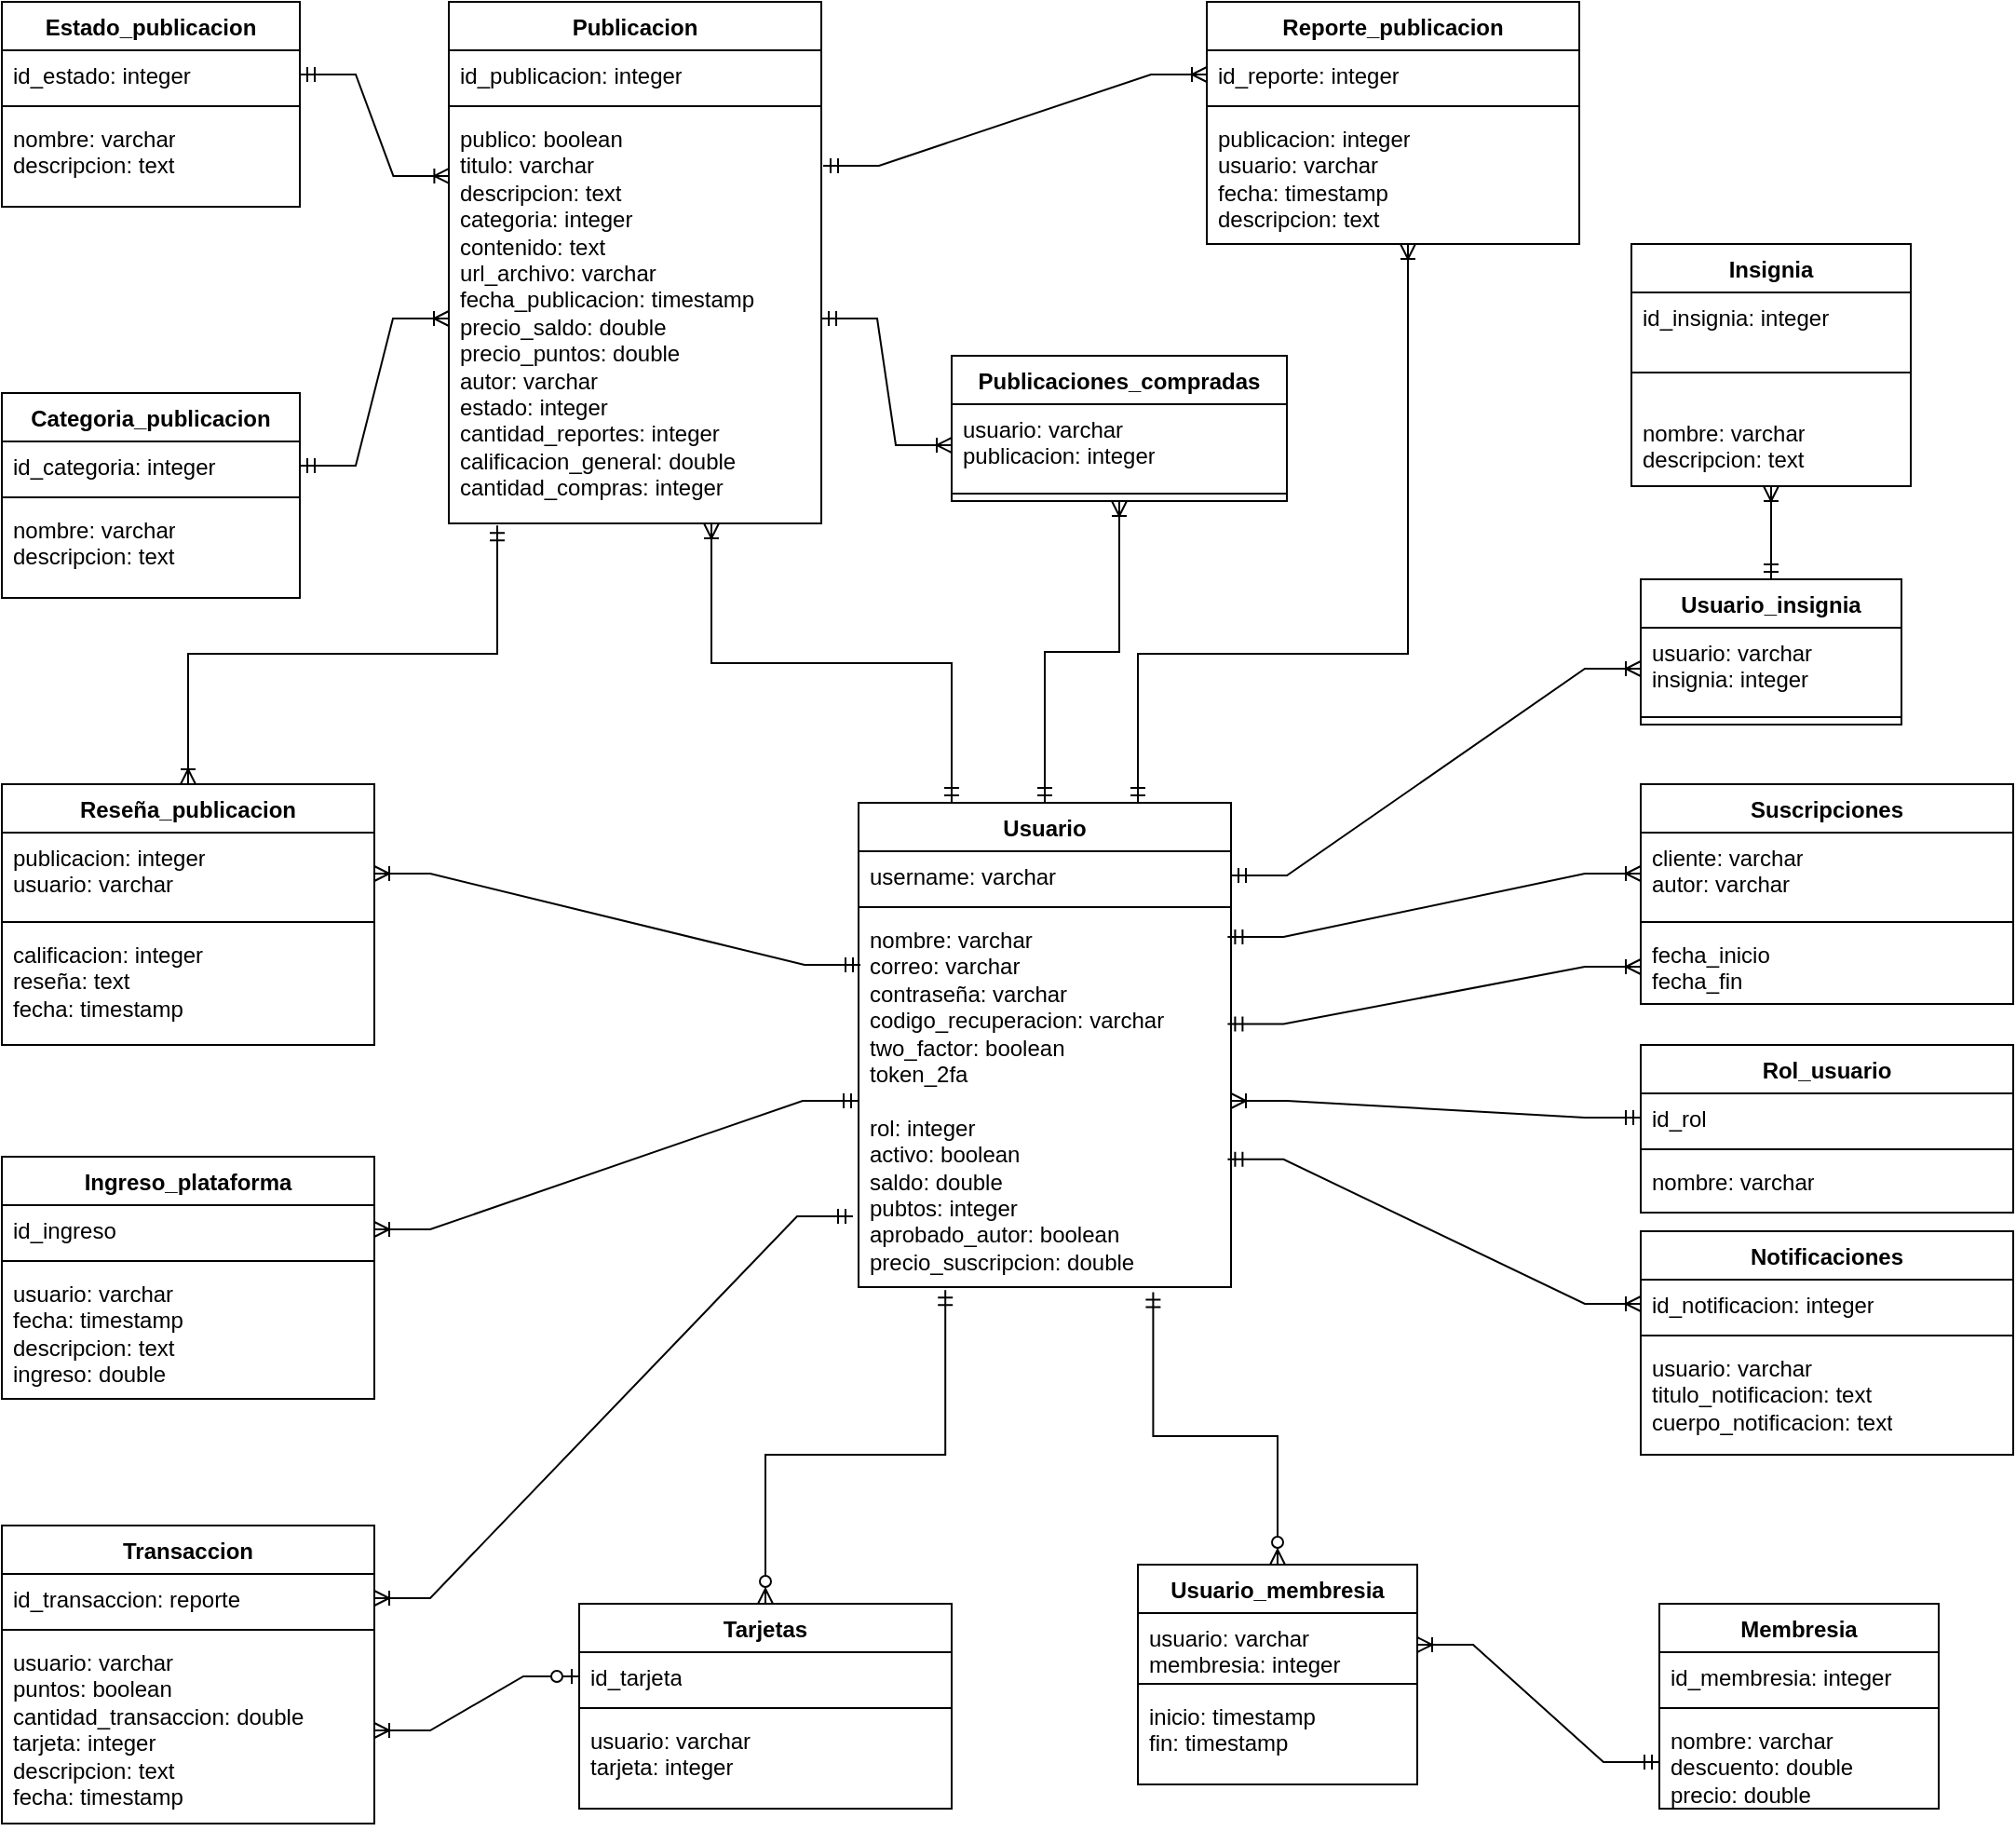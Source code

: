 <mxfile version="28.1.2">
  <diagram name="Página-1" id="HjI-TA_-iNU971Nb9aJz">
    <mxGraphModel dx="1627" dy="1020" grid="1" gridSize="10" guides="1" tooltips="1" connect="1" arrows="1" fold="1" page="1" pageScale="1" pageWidth="827" pageHeight="1169" math="0" shadow="0">
      <root>
        <mxCell id="0" />
        <mxCell id="1" parent="0" />
        <mxCell id="qb9DRMEHWX3CG0W1TP0n-1" value="Publicaciones_compradas" style="swimlane;fontStyle=1;align=center;verticalAlign=top;childLayout=stackLayout;horizontal=1;startSize=26;horizontalStack=0;resizeParent=1;resizeParentMax=0;resizeLast=0;collapsible=1;marginBottom=0;whiteSpace=wrap;html=1;" vertex="1" parent="1">
          <mxGeometry x="630" y="260" width="180" height="78" as="geometry" />
        </mxCell>
        <mxCell id="qb9DRMEHWX3CG0W1TP0n-2" value="usuario: varchar&lt;div&gt;publicacion: integer&lt;/div&gt;" style="text;strokeColor=none;fillColor=none;align=left;verticalAlign=top;spacingLeft=4;spacingRight=4;overflow=hidden;rotatable=0;points=[[0,0.5],[1,0.5]];portConstraint=eastwest;whiteSpace=wrap;html=1;" vertex="1" parent="qb9DRMEHWX3CG0W1TP0n-1">
          <mxGeometry y="26" width="180" height="44" as="geometry" />
        </mxCell>
        <mxCell id="qb9DRMEHWX3CG0W1TP0n-3" value="" style="line;strokeWidth=1;fillColor=none;align=left;verticalAlign=middle;spacingTop=-1;spacingLeft=3;spacingRight=3;rotatable=0;labelPosition=right;points=[];portConstraint=eastwest;strokeColor=inherit;" vertex="1" parent="qb9DRMEHWX3CG0W1TP0n-1">
          <mxGeometry y="70" width="180" height="8" as="geometry" />
        </mxCell>
        <mxCell id="qb9DRMEHWX3CG0W1TP0n-8" value="Publicacion" style="swimlane;fontStyle=1;align=center;verticalAlign=top;childLayout=stackLayout;horizontal=1;startSize=26;horizontalStack=0;resizeParent=1;resizeParentMax=0;resizeLast=0;collapsible=1;marginBottom=0;whiteSpace=wrap;html=1;" vertex="1" parent="1">
          <mxGeometry x="360" y="70" width="200" height="280" as="geometry" />
        </mxCell>
        <mxCell id="qb9DRMEHWX3CG0W1TP0n-9" value="id_publicacion: integer" style="text;strokeColor=none;fillColor=none;align=left;verticalAlign=top;spacingLeft=4;spacingRight=4;overflow=hidden;rotatable=0;points=[[0,0.5],[1,0.5]];portConstraint=eastwest;whiteSpace=wrap;html=1;" vertex="1" parent="qb9DRMEHWX3CG0W1TP0n-8">
          <mxGeometry y="26" width="200" height="26" as="geometry" />
        </mxCell>
        <mxCell id="qb9DRMEHWX3CG0W1TP0n-10" value="" style="line;strokeWidth=1;fillColor=none;align=left;verticalAlign=middle;spacingTop=-1;spacingLeft=3;spacingRight=3;rotatable=0;labelPosition=right;points=[];portConstraint=eastwest;strokeColor=inherit;" vertex="1" parent="qb9DRMEHWX3CG0W1TP0n-8">
          <mxGeometry y="52" width="200" height="8" as="geometry" />
        </mxCell>
        <mxCell id="qb9DRMEHWX3CG0W1TP0n-11" value="publico: boolean&lt;div&gt;titulo: varchar&lt;/div&gt;&lt;div&gt;descripcion: text&lt;/div&gt;&lt;div&gt;categoria: integer&lt;/div&gt;&lt;div&gt;contenido: text&lt;/div&gt;&lt;div&gt;url_archivo: varchar&lt;/div&gt;&lt;div&gt;fecha_publicacion: timestamp&lt;/div&gt;&lt;div&gt;precio_saldo: double&lt;/div&gt;&lt;div&gt;precio_puntos: double&lt;/div&gt;&lt;div&gt;autor: varchar&lt;/div&gt;&lt;div&gt;estado: integer&lt;/div&gt;&lt;div&gt;cantidad_reportes: integer&lt;br&gt;calificacion_general: double&lt;/div&gt;&lt;div&gt;cantidad_compras: integer&lt;/div&gt;" style="text;strokeColor=none;fillColor=none;align=left;verticalAlign=top;spacingLeft=4;spacingRight=4;overflow=hidden;rotatable=0;points=[[0,0.5],[1,0.5]];portConstraint=eastwest;whiteSpace=wrap;html=1;" vertex="1" parent="qb9DRMEHWX3CG0W1TP0n-8">
          <mxGeometry y="60" width="200" height="220" as="geometry" />
        </mxCell>
        <mxCell id="qb9DRMEHWX3CG0W1TP0n-15" value="Categoria_publicacion" style="swimlane;fontStyle=1;align=center;verticalAlign=top;childLayout=stackLayout;horizontal=1;startSize=26;horizontalStack=0;resizeParent=1;resizeParentMax=0;resizeLast=0;collapsible=1;marginBottom=0;whiteSpace=wrap;html=1;" vertex="1" parent="1">
          <mxGeometry x="120" y="280" width="160" height="110" as="geometry" />
        </mxCell>
        <mxCell id="qb9DRMEHWX3CG0W1TP0n-16" value="id_categoria: integer" style="text;strokeColor=none;fillColor=none;align=left;verticalAlign=top;spacingLeft=4;spacingRight=4;overflow=hidden;rotatable=0;points=[[0,0.5],[1,0.5]];portConstraint=eastwest;whiteSpace=wrap;html=1;" vertex="1" parent="qb9DRMEHWX3CG0W1TP0n-15">
          <mxGeometry y="26" width="160" height="26" as="geometry" />
        </mxCell>
        <mxCell id="qb9DRMEHWX3CG0W1TP0n-17" value="" style="line;strokeWidth=1;fillColor=none;align=left;verticalAlign=middle;spacingTop=-1;spacingLeft=3;spacingRight=3;rotatable=0;labelPosition=right;points=[];portConstraint=eastwest;strokeColor=inherit;" vertex="1" parent="qb9DRMEHWX3CG0W1TP0n-15">
          <mxGeometry y="52" width="160" height="8" as="geometry" />
        </mxCell>
        <mxCell id="qb9DRMEHWX3CG0W1TP0n-18" value="nombre: varchar&lt;div&gt;descripcion: text&lt;/div&gt;" style="text;strokeColor=none;fillColor=none;align=left;verticalAlign=top;spacingLeft=4;spacingRight=4;overflow=hidden;rotatable=0;points=[[0,0.5],[1,0.5]];portConstraint=eastwest;whiteSpace=wrap;html=1;" vertex="1" parent="qb9DRMEHWX3CG0W1TP0n-15">
          <mxGeometry y="60" width="160" height="50" as="geometry" />
        </mxCell>
        <mxCell id="qb9DRMEHWX3CG0W1TP0n-19" value="Estado_publicacion" style="swimlane;fontStyle=1;align=center;verticalAlign=top;childLayout=stackLayout;horizontal=1;startSize=26;horizontalStack=0;resizeParent=1;resizeParentMax=0;resizeLast=0;collapsible=1;marginBottom=0;whiteSpace=wrap;html=1;" vertex="1" parent="1">
          <mxGeometry x="120" y="70" width="160" height="110" as="geometry" />
        </mxCell>
        <mxCell id="qb9DRMEHWX3CG0W1TP0n-20" value="id_estado: integer&amp;nbsp;" style="text;strokeColor=none;fillColor=none;align=left;verticalAlign=top;spacingLeft=4;spacingRight=4;overflow=hidden;rotatable=0;points=[[0,0.5],[1,0.5]];portConstraint=eastwest;whiteSpace=wrap;html=1;" vertex="1" parent="qb9DRMEHWX3CG0W1TP0n-19">
          <mxGeometry y="26" width="160" height="26" as="geometry" />
        </mxCell>
        <mxCell id="qb9DRMEHWX3CG0W1TP0n-21" value="" style="line;strokeWidth=1;fillColor=none;align=left;verticalAlign=middle;spacingTop=-1;spacingLeft=3;spacingRight=3;rotatable=0;labelPosition=right;points=[];portConstraint=eastwest;strokeColor=inherit;" vertex="1" parent="qb9DRMEHWX3CG0W1TP0n-19">
          <mxGeometry y="52" width="160" height="8" as="geometry" />
        </mxCell>
        <mxCell id="qb9DRMEHWX3CG0W1TP0n-22" value="nombre: varchar&lt;div&gt;descripcion: text&lt;/div&gt;" style="text;strokeColor=none;fillColor=none;align=left;verticalAlign=top;spacingLeft=4;spacingRight=4;overflow=hidden;rotatable=0;points=[[0,0.5],[1,0.5]];portConstraint=eastwest;whiteSpace=wrap;html=1;" vertex="1" parent="qb9DRMEHWX3CG0W1TP0n-19">
          <mxGeometry y="60" width="160" height="50" as="geometry" />
        </mxCell>
        <mxCell id="qb9DRMEHWX3CG0W1TP0n-23" value="Reporte_publicacion" style="swimlane;fontStyle=1;align=center;verticalAlign=top;childLayout=stackLayout;horizontal=1;startSize=26;horizontalStack=0;resizeParent=1;resizeParentMax=0;resizeLast=0;collapsible=1;marginBottom=0;whiteSpace=wrap;html=1;" vertex="1" parent="1">
          <mxGeometry x="767" y="70" width="200" height="130" as="geometry" />
        </mxCell>
        <mxCell id="qb9DRMEHWX3CG0W1TP0n-24" value="id_reporte: integer" style="text;strokeColor=none;fillColor=none;align=left;verticalAlign=top;spacingLeft=4;spacingRight=4;overflow=hidden;rotatable=0;points=[[0,0.5],[1,0.5]];portConstraint=eastwest;whiteSpace=wrap;html=1;" vertex="1" parent="qb9DRMEHWX3CG0W1TP0n-23">
          <mxGeometry y="26" width="200" height="26" as="geometry" />
        </mxCell>
        <mxCell id="qb9DRMEHWX3CG0W1TP0n-25" value="" style="line;strokeWidth=1;fillColor=none;align=left;verticalAlign=middle;spacingTop=-1;spacingLeft=3;spacingRight=3;rotatable=0;labelPosition=right;points=[];portConstraint=eastwest;strokeColor=inherit;" vertex="1" parent="qb9DRMEHWX3CG0W1TP0n-23">
          <mxGeometry y="52" width="200" height="8" as="geometry" />
        </mxCell>
        <mxCell id="qb9DRMEHWX3CG0W1TP0n-26" value="publicacion: integer&lt;div&gt;usuario: varchar&amp;nbsp;&lt;/div&gt;&lt;div&gt;fecha: timestamp&lt;/div&gt;&lt;div&gt;descripcion: text&lt;/div&gt;" style="text;strokeColor=none;fillColor=none;align=left;verticalAlign=top;spacingLeft=4;spacingRight=4;overflow=hidden;rotatable=0;points=[[0,0.5],[1,0.5]];portConstraint=eastwest;whiteSpace=wrap;html=1;" vertex="1" parent="qb9DRMEHWX3CG0W1TP0n-23">
          <mxGeometry y="60" width="200" height="70" as="geometry" />
        </mxCell>
        <mxCell id="qb9DRMEHWX3CG0W1TP0n-27" value="Usuario" style="swimlane;fontStyle=1;align=center;verticalAlign=top;childLayout=stackLayout;horizontal=1;startSize=26;horizontalStack=0;resizeParent=1;resizeParentMax=0;resizeLast=0;collapsible=1;marginBottom=0;whiteSpace=wrap;html=1;" vertex="1" parent="1">
          <mxGeometry x="580" y="500" width="200" height="260" as="geometry" />
        </mxCell>
        <mxCell id="qb9DRMEHWX3CG0W1TP0n-28" value="username: varchar" style="text;strokeColor=none;fillColor=none;align=left;verticalAlign=top;spacingLeft=4;spacingRight=4;overflow=hidden;rotatable=0;points=[[0,0.5],[1,0.5]];portConstraint=eastwest;whiteSpace=wrap;html=1;" vertex="1" parent="qb9DRMEHWX3CG0W1TP0n-27">
          <mxGeometry y="26" width="200" height="26" as="geometry" />
        </mxCell>
        <mxCell id="qb9DRMEHWX3CG0W1TP0n-29" value="" style="line;strokeWidth=1;fillColor=none;align=left;verticalAlign=middle;spacingTop=-1;spacingLeft=3;spacingRight=3;rotatable=0;labelPosition=right;points=[];portConstraint=eastwest;strokeColor=inherit;" vertex="1" parent="qb9DRMEHWX3CG0W1TP0n-27">
          <mxGeometry y="52" width="200" height="8" as="geometry" />
        </mxCell>
        <mxCell id="qb9DRMEHWX3CG0W1TP0n-30" value="nombre: varchar&lt;div&gt;correo: varchar&lt;br&gt;&lt;div&gt;contraseña: varchar&lt;/div&gt;&lt;div&gt;codigo_recuperacion: varchar&lt;/div&gt;&lt;div&gt;two_factor: boolean&lt;/div&gt;&lt;div&gt;token_2fa&lt;/div&gt;&lt;div&gt;&lt;br&gt;&lt;/div&gt;&lt;div&gt;rol: integer&lt;/div&gt;&lt;div&gt;activo: boolean&lt;/div&gt;&lt;div&gt;saldo: double&lt;/div&gt;&lt;div&gt;pubtos: integer&lt;/div&gt;&lt;div&gt;aprobado_autor: boolean&lt;/div&gt;&lt;div&gt;precio_suscripcion: double&lt;/div&gt;&lt;/div&gt;" style="text;strokeColor=none;fillColor=none;align=left;verticalAlign=top;spacingLeft=4;spacingRight=4;overflow=hidden;rotatable=0;points=[[0,0.5],[1,0.5]];portConstraint=eastwest;whiteSpace=wrap;html=1;" vertex="1" parent="qb9DRMEHWX3CG0W1TP0n-27">
          <mxGeometry y="60" width="200" height="200" as="geometry" />
        </mxCell>
        <mxCell id="qb9DRMEHWX3CG0W1TP0n-31" value="Reseña_publicacion" style="swimlane;fontStyle=1;align=center;verticalAlign=top;childLayout=stackLayout;horizontal=1;startSize=26;horizontalStack=0;resizeParent=1;resizeParentMax=0;resizeLast=0;collapsible=1;marginBottom=0;whiteSpace=wrap;html=1;" vertex="1" parent="1">
          <mxGeometry x="120" y="490" width="200" height="140" as="geometry" />
        </mxCell>
        <mxCell id="qb9DRMEHWX3CG0W1TP0n-32" value="publicacion: integer&lt;div&gt;usuario: varchar&lt;/div&gt;" style="text;strokeColor=none;fillColor=none;align=left;verticalAlign=top;spacingLeft=4;spacingRight=4;overflow=hidden;rotatable=0;points=[[0,0.5],[1,0.5]];portConstraint=eastwest;whiteSpace=wrap;html=1;" vertex="1" parent="qb9DRMEHWX3CG0W1TP0n-31">
          <mxGeometry y="26" width="200" height="44" as="geometry" />
        </mxCell>
        <mxCell id="qb9DRMEHWX3CG0W1TP0n-33" value="" style="line;strokeWidth=1;fillColor=none;align=left;verticalAlign=middle;spacingTop=-1;spacingLeft=3;spacingRight=3;rotatable=0;labelPosition=right;points=[];portConstraint=eastwest;strokeColor=inherit;" vertex="1" parent="qb9DRMEHWX3CG0W1TP0n-31">
          <mxGeometry y="70" width="200" height="8" as="geometry" />
        </mxCell>
        <mxCell id="qb9DRMEHWX3CG0W1TP0n-34" value="calificacion: integer&lt;div&gt;reseña: text&lt;/div&gt;&lt;div&gt;fecha: timestamp&lt;/div&gt;" style="text;strokeColor=none;fillColor=none;align=left;verticalAlign=top;spacingLeft=4;spacingRight=4;overflow=hidden;rotatable=0;points=[[0,0.5],[1,0.5]];portConstraint=eastwest;whiteSpace=wrap;html=1;" vertex="1" parent="qb9DRMEHWX3CG0W1TP0n-31">
          <mxGeometry y="78" width="200" height="62" as="geometry" />
        </mxCell>
        <mxCell id="qb9DRMEHWX3CG0W1TP0n-38" value="Transaccion" style="swimlane;fontStyle=1;align=center;verticalAlign=top;childLayout=stackLayout;horizontal=1;startSize=26;horizontalStack=0;resizeParent=1;resizeParentMax=0;resizeLast=0;collapsible=1;marginBottom=0;whiteSpace=wrap;html=1;" vertex="1" parent="1">
          <mxGeometry x="120" y="888" width="200" height="160" as="geometry" />
        </mxCell>
        <mxCell id="qb9DRMEHWX3CG0W1TP0n-39" value="id_transaccion: reporte" style="text;strokeColor=none;fillColor=none;align=left;verticalAlign=top;spacingLeft=4;spacingRight=4;overflow=hidden;rotatable=0;points=[[0,0.5],[1,0.5]];portConstraint=eastwest;whiteSpace=wrap;html=1;" vertex="1" parent="qb9DRMEHWX3CG0W1TP0n-38">
          <mxGeometry y="26" width="200" height="26" as="geometry" />
        </mxCell>
        <mxCell id="qb9DRMEHWX3CG0W1TP0n-40" value="" style="line;strokeWidth=1;fillColor=none;align=left;verticalAlign=middle;spacingTop=-1;spacingLeft=3;spacingRight=3;rotatable=0;labelPosition=right;points=[];portConstraint=eastwest;strokeColor=inherit;" vertex="1" parent="qb9DRMEHWX3CG0W1TP0n-38">
          <mxGeometry y="52" width="200" height="8" as="geometry" />
        </mxCell>
        <mxCell id="qb9DRMEHWX3CG0W1TP0n-41" value="usuario: varchar&lt;div&gt;puntos: boolean&lt;/div&gt;&lt;div&gt;cantidad_transaccion: double&lt;/div&gt;&lt;div&gt;tarjeta: integer&lt;/div&gt;&lt;div&gt;descripcion: text&lt;/div&gt;&lt;div&gt;fecha: timestamp&lt;/div&gt;" style="text;strokeColor=none;fillColor=none;align=left;verticalAlign=top;spacingLeft=4;spacingRight=4;overflow=hidden;rotatable=0;points=[[0,0.5],[1,0.5]];portConstraint=eastwest;whiteSpace=wrap;html=1;" vertex="1" parent="qb9DRMEHWX3CG0W1TP0n-38">
          <mxGeometry y="60" width="200" height="100" as="geometry" />
        </mxCell>
        <mxCell id="qb9DRMEHWX3CG0W1TP0n-42" value="Tarjetas" style="swimlane;fontStyle=1;align=center;verticalAlign=top;childLayout=stackLayout;horizontal=1;startSize=26;horizontalStack=0;resizeParent=1;resizeParentMax=0;resizeLast=0;collapsible=1;marginBottom=0;whiteSpace=wrap;html=1;" vertex="1" parent="1">
          <mxGeometry x="430" y="930" width="200" height="110" as="geometry" />
        </mxCell>
        <mxCell id="qb9DRMEHWX3CG0W1TP0n-43" value="id_tarjeta" style="text;strokeColor=none;fillColor=none;align=left;verticalAlign=top;spacingLeft=4;spacingRight=4;overflow=hidden;rotatable=0;points=[[0,0.5],[1,0.5]];portConstraint=eastwest;whiteSpace=wrap;html=1;" vertex="1" parent="qb9DRMEHWX3CG0W1TP0n-42">
          <mxGeometry y="26" width="200" height="26" as="geometry" />
        </mxCell>
        <mxCell id="qb9DRMEHWX3CG0W1TP0n-44" value="" style="line;strokeWidth=1;fillColor=none;align=left;verticalAlign=middle;spacingTop=-1;spacingLeft=3;spacingRight=3;rotatable=0;labelPosition=right;points=[];portConstraint=eastwest;strokeColor=inherit;" vertex="1" parent="qb9DRMEHWX3CG0W1TP0n-42">
          <mxGeometry y="52" width="200" height="8" as="geometry" />
        </mxCell>
        <mxCell id="qb9DRMEHWX3CG0W1TP0n-45" value="usuario: varchar&lt;div&gt;tarjeta: integer&lt;/div&gt;" style="text;strokeColor=none;fillColor=none;align=left;verticalAlign=top;spacingLeft=4;spacingRight=4;overflow=hidden;rotatable=0;points=[[0,0.5],[1,0.5]];portConstraint=eastwest;whiteSpace=wrap;html=1;" vertex="1" parent="qb9DRMEHWX3CG0W1TP0n-42">
          <mxGeometry y="60" width="200" height="50" as="geometry" />
        </mxCell>
        <mxCell id="qb9DRMEHWX3CG0W1TP0n-46" value="Usuario_insignia" style="swimlane;fontStyle=1;align=center;verticalAlign=top;childLayout=stackLayout;horizontal=1;startSize=26;horizontalStack=0;resizeParent=1;resizeParentMax=0;resizeLast=0;collapsible=1;marginBottom=0;whiteSpace=wrap;html=1;" vertex="1" parent="1">
          <mxGeometry x="1000" y="380" width="140" height="78" as="geometry" />
        </mxCell>
        <mxCell id="qb9DRMEHWX3CG0W1TP0n-47" value="usuario: varchar&lt;div&gt;insignia: integer&lt;/div&gt;" style="text;strokeColor=none;fillColor=none;align=left;verticalAlign=top;spacingLeft=4;spacingRight=4;overflow=hidden;rotatable=0;points=[[0,0.5],[1,0.5]];portConstraint=eastwest;whiteSpace=wrap;html=1;" vertex="1" parent="qb9DRMEHWX3CG0W1TP0n-46">
          <mxGeometry y="26" width="140" height="44" as="geometry" />
        </mxCell>
        <mxCell id="qb9DRMEHWX3CG0W1TP0n-48" value="" style="line;strokeWidth=1;fillColor=none;align=left;verticalAlign=middle;spacingTop=-1;spacingLeft=3;spacingRight=3;rotatable=0;labelPosition=right;points=[];portConstraint=eastwest;strokeColor=inherit;" vertex="1" parent="qb9DRMEHWX3CG0W1TP0n-46">
          <mxGeometry y="70" width="140" height="8" as="geometry" />
        </mxCell>
        <mxCell id="qb9DRMEHWX3CG0W1TP0n-53" value="Insignia" style="swimlane;fontStyle=1;align=center;verticalAlign=top;childLayout=stackLayout;horizontal=1;startSize=26;horizontalStack=0;resizeParent=1;resizeParentMax=0;resizeLast=0;collapsible=1;marginBottom=0;whiteSpace=wrap;html=1;" vertex="1" parent="1">
          <mxGeometry x="995" y="200" width="150" height="130" as="geometry" />
        </mxCell>
        <mxCell id="qb9DRMEHWX3CG0W1TP0n-54" value="id_insignia: integer" style="text;strokeColor=none;fillColor=none;align=left;verticalAlign=top;spacingLeft=4;spacingRight=4;overflow=hidden;rotatable=0;points=[[0,0.5],[1,0.5]];portConstraint=eastwest;whiteSpace=wrap;html=1;" vertex="1" parent="qb9DRMEHWX3CG0W1TP0n-53">
          <mxGeometry y="26" width="150" height="24" as="geometry" />
        </mxCell>
        <mxCell id="qb9DRMEHWX3CG0W1TP0n-55" value="" style="line;strokeWidth=1;fillColor=none;align=left;verticalAlign=middle;spacingTop=-1;spacingLeft=3;spacingRight=3;rotatable=0;labelPosition=right;points=[];portConstraint=eastwest;strokeColor=inherit;" vertex="1" parent="qb9DRMEHWX3CG0W1TP0n-53">
          <mxGeometry y="50" width="150" height="38" as="geometry" />
        </mxCell>
        <mxCell id="qb9DRMEHWX3CG0W1TP0n-56" value="nombre: varchar&lt;div&gt;descripcion: text&lt;/div&gt;" style="text;strokeColor=none;fillColor=none;align=left;verticalAlign=top;spacingLeft=4;spacingRight=4;overflow=hidden;rotatable=0;points=[[0,0.5],[1,0.5]];portConstraint=eastwest;whiteSpace=wrap;html=1;" vertex="1" parent="qb9DRMEHWX3CG0W1TP0n-53">
          <mxGeometry y="88" width="150" height="42" as="geometry" />
        </mxCell>
        <mxCell id="qb9DRMEHWX3CG0W1TP0n-61" value="Membresia" style="swimlane;fontStyle=1;align=center;verticalAlign=top;childLayout=stackLayout;horizontal=1;startSize=26;horizontalStack=0;resizeParent=1;resizeParentMax=0;resizeLast=0;collapsible=1;marginBottom=0;whiteSpace=wrap;html=1;" vertex="1" parent="1">
          <mxGeometry x="1010" y="930" width="150" height="110" as="geometry" />
        </mxCell>
        <mxCell id="qb9DRMEHWX3CG0W1TP0n-62" value="id_membresia: integer" style="text;strokeColor=none;fillColor=none;align=left;verticalAlign=top;spacingLeft=4;spacingRight=4;overflow=hidden;rotatable=0;points=[[0,0.5],[1,0.5]];portConstraint=eastwest;whiteSpace=wrap;html=1;" vertex="1" parent="qb9DRMEHWX3CG0W1TP0n-61">
          <mxGeometry y="26" width="150" height="26" as="geometry" />
        </mxCell>
        <mxCell id="qb9DRMEHWX3CG0W1TP0n-63" value="" style="line;strokeWidth=1;fillColor=none;align=left;verticalAlign=middle;spacingTop=-1;spacingLeft=3;spacingRight=3;rotatable=0;labelPosition=right;points=[];portConstraint=eastwest;strokeColor=inherit;" vertex="1" parent="qb9DRMEHWX3CG0W1TP0n-61">
          <mxGeometry y="52" width="150" height="8" as="geometry" />
        </mxCell>
        <mxCell id="qb9DRMEHWX3CG0W1TP0n-64" value="nombre: varchar&lt;div&gt;descuento: double&lt;/div&gt;&lt;div&gt;precio: double&lt;/div&gt;" style="text;strokeColor=none;fillColor=none;align=left;verticalAlign=top;spacingLeft=4;spacingRight=4;overflow=hidden;rotatable=0;points=[[0,0.5],[1,0.5]];portConstraint=eastwest;whiteSpace=wrap;html=1;" vertex="1" parent="qb9DRMEHWX3CG0W1TP0n-61">
          <mxGeometry y="60" width="150" height="50" as="geometry" />
        </mxCell>
        <mxCell id="qb9DRMEHWX3CG0W1TP0n-65" value="Usuario_membresia" style="swimlane;fontStyle=1;align=center;verticalAlign=top;childLayout=stackLayout;horizontal=1;startSize=26;horizontalStack=0;resizeParent=1;resizeParentMax=0;resizeLast=0;collapsible=1;marginBottom=0;whiteSpace=wrap;html=1;" vertex="1" parent="1">
          <mxGeometry x="730" y="909" width="150" height="118" as="geometry" />
        </mxCell>
        <mxCell id="qb9DRMEHWX3CG0W1TP0n-66" value="usuario: varchar&lt;div&gt;membresia: integer&lt;/div&gt;" style="text;strokeColor=none;fillColor=none;align=left;verticalAlign=top;spacingLeft=4;spacingRight=4;overflow=hidden;rotatable=0;points=[[0,0.5],[1,0.5]];portConstraint=eastwest;whiteSpace=wrap;html=1;" vertex="1" parent="qb9DRMEHWX3CG0W1TP0n-65">
          <mxGeometry y="26" width="150" height="34" as="geometry" />
        </mxCell>
        <mxCell id="qb9DRMEHWX3CG0W1TP0n-67" value="" style="line;strokeWidth=1;fillColor=none;align=left;verticalAlign=middle;spacingTop=-1;spacingLeft=3;spacingRight=3;rotatable=0;labelPosition=right;points=[];portConstraint=eastwest;strokeColor=inherit;" vertex="1" parent="qb9DRMEHWX3CG0W1TP0n-65">
          <mxGeometry y="60" width="150" height="8" as="geometry" />
        </mxCell>
        <mxCell id="qb9DRMEHWX3CG0W1TP0n-68" value="inicio: timestamp&lt;div&gt;fin: timestamp&lt;/div&gt;" style="text;strokeColor=none;fillColor=none;align=left;verticalAlign=top;spacingLeft=4;spacingRight=4;overflow=hidden;rotatable=0;points=[[0,0.5],[1,0.5]];portConstraint=eastwest;whiteSpace=wrap;html=1;" vertex="1" parent="qb9DRMEHWX3CG0W1TP0n-65">
          <mxGeometry y="68" width="150" height="50" as="geometry" />
        </mxCell>
        <mxCell id="qb9DRMEHWX3CG0W1TP0n-69" value="Notificaciones" style="swimlane;fontStyle=1;align=center;verticalAlign=top;childLayout=stackLayout;horizontal=1;startSize=26;horizontalStack=0;resizeParent=1;resizeParentMax=0;resizeLast=0;collapsible=1;marginBottom=0;whiteSpace=wrap;html=1;" vertex="1" parent="1">
          <mxGeometry x="1000" y="730" width="200" height="120" as="geometry" />
        </mxCell>
        <mxCell id="qb9DRMEHWX3CG0W1TP0n-70" value="id_notificacion: integer" style="text;strokeColor=none;fillColor=none;align=left;verticalAlign=top;spacingLeft=4;spacingRight=4;overflow=hidden;rotatable=0;points=[[0,0.5],[1,0.5]];portConstraint=eastwest;whiteSpace=wrap;html=1;" vertex="1" parent="qb9DRMEHWX3CG0W1TP0n-69">
          <mxGeometry y="26" width="200" height="26" as="geometry" />
        </mxCell>
        <mxCell id="qb9DRMEHWX3CG0W1TP0n-71" value="" style="line;strokeWidth=1;fillColor=none;align=left;verticalAlign=middle;spacingTop=-1;spacingLeft=3;spacingRight=3;rotatable=0;labelPosition=right;points=[];portConstraint=eastwest;strokeColor=inherit;" vertex="1" parent="qb9DRMEHWX3CG0W1TP0n-69">
          <mxGeometry y="52" width="200" height="8" as="geometry" />
        </mxCell>
        <mxCell id="qb9DRMEHWX3CG0W1TP0n-72" value="usuario: varchar&lt;div&gt;titulo_notificacion: text&lt;/div&gt;&lt;div&gt;cuerpo_notificacion: text&lt;/div&gt;" style="text;strokeColor=none;fillColor=none;align=left;verticalAlign=top;spacingLeft=4;spacingRight=4;overflow=hidden;rotatable=0;points=[[0,0.5],[1,0.5]];portConstraint=eastwest;whiteSpace=wrap;html=1;" vertex="1" parent="qb9DRMEHWX3CG0W1TP0n-69">
          <mxGeometry y="60" width="200" height="60" as="geometry" />
        </mxCell>
        <mxCell id="qb9DRMEHWX3CG0W1TP0n-73" value="Rol_usuario" style="swimlane;fontStyle=1;align=center;verticalAlign=top;childLayout=stackLayout;horizontal=1;startSize=26;horizontalStack=0;resizeParent=1;resizeParentMax=0;resizeLast=0;collapsible=1;marginBottom=0;whiteSpace=wrap;html=1;" vertex="1" parent="1">
          <mxGeometry x="1000" y="630" width="200" height="90" as="geometry" />
        </mxCell>
        <mxCell id="qb9DRMEHWX3CG0W1TP0n-74" value="id_rol" style="text;strokeColor=none;fillColor=none;align=left;verticalAlign=top;spacingLeft=4;spacingRight=4;overflow=hidden;rotatable=0;points=[[0,0.5],[1,0.5]];portConstraint=eastwest;whiteSpace=wrap;html=1;" vertex="1" parent="qb9DRMEHWX3CG0W1TP0n-73">
          <mxGeometry y="26" width="200" height="26" as="geometry" />
        </mxCell>
        <mxCell id="qb9DRMEHWX3CG0W1TP0n-75" value="" style="line;strokeWidth=1;fillColor=none;align=left;verticalAlign=middle;spacingTop=-1;spacingLeft=3;spacingRight=3;rotatable=0;labelPosition=right;points=[];portConstraint=eastwest;strokeColor=inherit;" vertex="1" parent="qb9DRMEHWX3CG0W1TP0n-73">
          <mxGeometry y="52" width="200" height="8" as="geometry" />
        </mxCell>
        <mxCell id="qb9DRMEHWX3CG0W1TP0n-76" value="nombre: varchar" style="text;strokeColor=none;fillColor=none;align=left;verticalAlign=top;spacingLeft=4;spacingRight=4;overflow=hidden;rotatable=0;points=[[0,0.5],[1,0.5]];portConstraint=eastwest;whiteSpace=wrap;html=1;" vertex="1" parent="qb9DRMEHWX3CG0W1TP0n-73">
          <mxGeometry y="60" width="200" height="30" as="geometry" />
        </mxCell>
        <mxCell id="qb9DRMEHWX3CG0W1TP0n-77" value="Suscripciones" style="swimlane;fontStyle=1;align=center;verticalAlign=top;childLayout=stackLayout;horizontal=1;startSize=26;horizontalStack=0;resizeParent=1;resizeParentMax=0;resizeLast=0;collapsible=1;marginBottom=0;whiteSpace=wrap;html=1;" vertex="1" parent="1">
          <mxGeometry x="1000" y="490" width="200" height="118" as="geometry" />
        </mxCell>
        <mxCell id="qb9DRMEHWX3CG0W1TP0n-78" value="cliente: varchar&lt;div&gt;autor: varchar&lt;/div&gt;" style="text;strokeColor=none;fillColor=none;align=left;verticalAlign=top;spacingLeft=4;spacingRight=4;overflow=hidden;rotatable=0;points=[[0,0.5],[1,0.5]];portConstraint=eastwest;whiteSpace=wrap;html=1;" vertex="1" parent="qb9DRMEHWX3CG0W1TP0n-77">
          <mxGeometry y="26" width="200" height="44" as="geometry" />
        </mxCell>
        <mxCell id="qb9DRMEHWX3CG0W1TP0n-79" value="" style="line;strokeWidth=1;fillColor=none;align=left;verticalAlign=middle;spacingTop=-1;spacingLeft=3;spacingRight=3;rotatable=0;labelPosition=right;points=[];portConstraint=eastwest;strokeColor=inherit;" vertex="1" parent="qb9DRMEHWX3CG0W1TP0n-77">
          <mxGeometry y="70" width="200" height="8" as="geometry" />
        </mxCell>
        <mxCell id="qb9DRMEHWX3CG0W1TP0n-80" value="fecha_inicio&lt;div&gt;fecha_fin&lt;/div&gt;" style="text;strokeColor=none;fillColor=none;align=left;verticalAlign=top;spacingLeft=4;spacingRight=4;overflow=hidden;rotatable=0;points=[[0,0.5],[1,0.5]];portConstraint=eastwest;whiteSpace=wrap;html=1;" vertex="1" parent="qb9DRMEHWX3CG0W1TP0n-77">
          <mxGeometry y="78" width="200" height="40" as="geometry" />
        </mxCell>
        <mxCell id="qb9DRMEHWX3CG0W1TP0n-82" value="Ingreso_plataforma" style="swimlane;fontStyle=1;align=center;verticalAlign=top;childLayout=stackLayout;horizontal=1;startSize=26;horizontalStack=0;resizeParent=1;resizeParentMax=0;resizeLast=0;collapsible=1;marginBottom=0;whiteSpace=wrap;html=1;" vertex="1" parent="1">
          <mxGeometry x="120" y="690" width="200" height="130" as="geometry" />
        </mxCell>
        <mxCell id="qb9DRMEHWX3CG0W1TP0n-83" value="id_ingreso" style="text;strokeColor=none;fillColor=none;align=left;verticalAlign=top;spacingLeft=4;spacingRight=4;overflow=hidden;rotatable=0;points=[[0,0.5],[1,0.5]];portConstraint=eastwest;whiteSpace=wrap;html=1;" vertex="1" parent="qb9DRMEHWX3CG0W1TP0n-82">
          <mxGeometry y="26" width="200" height="26" as="geometry" />
        </mxCell>
        <mxCell id="qb9DRMEHWX3CG0W1TP0n-84" value="" style="line;strokeWidth=1;fillColor=none;align=left;verticalAlign=middle;spacingTop=-1;spacingLeft=3;spacingRight=3;rotatable=0;labelPosition=right;points=[];portConstraint=eastwest;strokeColor=inherit;" vertex="1" parent="qb9DRMEHWX3CG0W1TP0n-82">
          <mxGeometry y="52" width="200" height="8" as="geometry" />
        </mxCell>
        <mxCell id="qb9DRMEHWX3CG0W1TP0n-85" value="usuario: varchar&lt;div&gt;fecha: timestamp&lt;/div&gt;&lt;div&gt;descripcion: text&lt;/div&gt;&lt;div&gt;ingreso: double&lt;/div&gt;" style="text;strokeColor=none;fillColor=none;align=left;verticalAlign=top;spacingLeft=4;spacingRight=4;overflow=hidden;rotatable=0;points=[[0,0.5],[1,0.5]];portConstraint=eastwest;whiteSpace=wrap;html=1;" vertex="1" parent="qb9DRMEHWX3CG0W1TP0n-82">
          <mxGeometry y="60" width="200" height="70" as="geometry" />
        </mxCell>
        <mxCell id="qb9DRMEHWX3CG0W1TP0n-89" value="" style="edgeStyle=entityRelationEdgeStyle;fontSize=12;html=1;endArrow=ERoneToMany;startArrow=ERmandOne;rounded=0;exitX=1;exitY=0.5;exitDx=0;exitDy=0;entryX=0.001;entryY=0.152;entryDx=0;entryDy=0;entryPerimeter=0;" edge="1" parent="1" source="qb9DRMEHWX3CG0W1TP0n-20" target="qb9DRMEHWX3CG0W1TP0n-11">
          <mxGeometry width="100" height="100" relative="1" as="geometry">
            <mxPoint x="360" y="490" as="sourcePoint" />
            <mxPoint x="460" y="390" as="targetPoint" />
          </mxGeometry>
        </mxCell>
        <mxCell id="qb9DRMEHWX3CG0W1TP0n-90" value="" style="edgeStyle=entityRelationEdgeStyle;fontSize=12;html=1;endArrow=ERoneToMany;startArrow=ERmandOne;rounded=0;exitX=1;exitY=0.5;exitDx=0;exitDy=0;entryX=0;entryY=0.5;entryDx=0;entryDy=0;" edge="1" parent="1" source="qb9DRMEHWX3CG0W1TP0n-16" target="qb9DRMEHWX3CG0W1TP0n-11">
          <mxGeometry width="100" height="100" relative="1" as="geometry">
            <mxPoint x="350" y="230" as="sourcePoint" />
            <mxPoint x="430" y="284" as="targetPoint" />
          </mxGeometry>
        </mxCell>
        <mxCell id="qb9DRMEHWX3CG0W1TP0n-91" value="" style="edgeStyle=entityRelationEdgeStyle;fontSize=12;html=1;endArrow=ERoneToMany;startArrow=ERmandOne;rounded=0;exitX=1.005;exitY=0.127;exitDx=0;exitDy=0;entryX=0;entryY=0.5;entryDx=0;entryDy=0;exitPerimeter=0;" edge="1" parent="1" source="qb9DRMEHWX3CG0W1TP0n-11" target="qb9DRMEHWX3CG0W1TP0n-24">
          <mxGeometry width="100" height="100" relative="1" as="geometry">
            <mxPoint x="590" y="108" as="sourcePoint" />
            <mxPoint x="670" y="162" as="targetPoint" />
          </mxGeometry>
        </mxCell>
        <mxCell id="qb9DRMEHWX3CG0W1TP0n-92" value="" style="edgeStyle=entityRelationEdgeStyle;fontSize=12;html=1;endArrow=ERoneToMany;startArrow=ERmandOne;rounded=0;exitX=1;exitY=0.5;exitDx=0;exitDy=0;entryX=0;entryY=0.5;entryDx=0;entryDy=0;" edge="1" parent="1" source="qb9DRMEHWX3CG0W1TP0n-11" target="qb9DRMEHWX3CG0W1TP0n-2">
          <mxGeometry width="100" height="100" relative="1" as="geometry">
            <mxPoint x="650" y="189" as="sourcePoint" />
            <mxPoint x="856" y="140" as="targetPoint" />
          </mxGeometry>
        </mxCell>
        <mxCell id="qb9DRMEHWX3CG0W1TP0n-95" value="" style="edgeStyle=orthogonalEdgeStyle;fontSize=12;html=1;endArrow=ERoneToMany;startArrow=ERmandOne;rounded=0;exitX=0.5;exitY=0;exitDx=0;exitDy=0;entryX=0.5;entryY=1;entryDx=0;entryDy=0;" edge="1" parent="1" source="qb9DRMEHWX3CG0W1TP0n-27" target="qb9DRMEHWX3CG0W1TP0n-1">
          <mxGeometry width="100" height="100" relative="1" as="geometry">
            <mxPoint x="650" y="480" as="sourcePoint" />
            <mxPoint x="750" y="380" as="targetPoint" />
          </mxGeometry>
        </mxCell>
        <mxCell id="qb9DRMEHWX3CG0W1TP0n-97" value="" style="edgeStyle=orthogonalEdgeStyle;fontSize=12;html=1;endArrow=ERoneToMany;startArrow=ERmandOne;rounded=0;exitX=0.75;exitY=0;exitDx=0;exitDy=0;entryX=0.54;entryY=1;entryDx=0;entryDy=0;entryPerimeter=0;" edge="1" parent="1" source="qb9DRMEHWX3CG0W1TP0n-27" target="qb9DRMEHWX3CG0W1TP0n-26">
          <mxGeometry width="100" height="100" relative="1" as="geometry">
            <mxPoint x="720" y="602" as="sourcePoint" />
            <mxPoint x="750" y="440" as="targetPoint" />
            <Array as="points">
              <mxPoint x="730" y="420" />
              <mxPoint x="875" y="420" />
            </Array>
          </mxGeometry>
        </mxCell>
        <mxCell id="qb9DRMEHWX3CG0W1TP0n-98" value="" style="edgeStyle=orthogonalEdgeStyle;fontSize=12;html=1;endArrow=ERoneToMany;startArrow=ERmandOne;rounded=0;exitX=0.25;exitY=0;exitDx=0;exitDy=0;entryX=0.705;entryY=1;entryDx=0;entryDy=0;entryPerimeter=0;" edge="1" parent="1" source="qb9DRMEHWX3CG0W1TP0n-27" target="qb9DRMEHWX3CG0W1TP0n-11">
          <mxGeometry width="100" height="100" relative="1" as="geometry">
            <mxPoint x="710" y="582" as="sourcePoint" />
            <mxPoint x="460" y="380" as="targetPoint" />
          </mxGeometry>
        </mxCell>
        <mxCell id="qb9DRMEHWX3CG0W1TP0n-101" value="" style="edgeStyle=orthogonalEdgeStyle;fontSize=12;html=1;endArrow=ERoneToMany;startArrow=ERmandOne;rounded=0;exitX=0.13;exitY=1.005;exitDx=0;exitDy=0;exitPerimeter=0;entryX=0.5;entryY=0;entryDx=0;entryDy=0;" edge="1" parent="1" source="qb9DRMEHWX3CG0W1TP0n-11" target="qb9DRMEHWX3CG0W1TP0n-31">
          <mxGeometry width="100" height="100" relative="1" as="geometry">
            <mxPoint x="390" y="530" as="sourcePoint" />
            <mxPoint x="490" y="430" as="targetPoint" />
            <Array as="points">
              <mxPoint x="386" y="420" />
              <mxPoint x="220" y="420" />
            </Array>
          </mxGeometry>
        </mxCell>
        <mxCell id="qb9DRMEHWX3CG0W1TP0n-102" value="" style="edgeStyle=entityRelationEdgeStyle;fontSize=12;html=1;endArrow=ERoneToMany;startArrow=ERmandOne;rounded=0;entryX=1;entryY=0.5;entryDx=0;entryDy=0;exitX=0.005;exitY=0.135;exitDx=0;exitDy=0;exitPerimeter=0;" edge="1" parent="1" source="qb9DRMEHWX3CG0W1TP0n-30" target="qb9DRMEHWX3CG0W1TP0n-32">
          <mxGeometry width="100" height="100" relative="1" as="geometry">
            <mxPoint x="410" y="650" as="sourcePoint" />
            <mxPoint x="510" y="550" as="targetPoint" />
          </mxGeometry>
        </mxCell>
        <mxCell id="qb9DRMEHWX3CG0W1TP0n-103" value="" style="edgeStyle=entityRelationEdgeStyle;fontSize=12;html=1;endArrow=ERoneToMany;startArrow=ERmandOne;rounded=0;entryX=1;entryY=0.5;entryDx=0;entryDy=0;exitX=0;exitY=0.5;exitDx=0;exitDy=0;" edge="1" parent="1" source="qb9DRMEHWX3CG0W1TP0n-30" target="qb9DRMEHWX3CG0W1TP0n-83">
          <mxGeometry width="100" height="100" relative="1" as="geometry">
            <mxPoint x="740" y="571" as="sourcePoint" />
            <mxPoint x="480" y="570" as="targetPoint" />
          </mxGeometry>
        </mxCell>
        <mxCell id="qb9DRMEHWX3CG0W1TP0n-104" value="" style="edgeStyle=entityRelationEdgeStyle;fontSize=12;html=1;endArrow=ERoneToMany;startArrow=ERmandOne;rounded=0;entryX=1;entryY=0.5;entryDx=0;entryDy=0;exitX=-0.015;exitY=0.81;exitDx=0;exitDy=0;exitPerimeter=0;" edge="1" parent="1" source="qb9DRMEHWX3CG0W1TP0n-30" target="qb9DRMEHWX3CG0W1TP0n-39">
          <mxGeometry width="100" height="100" relative="1" as="geometry">
            <mxPoint x="770" y="690" as="sourcePoint" />
            <mxPoint x="510" y="759" as="targetPoint" />
          </mxGeometry>
        </mxCell>
        <mxCell id="qb9DRMEHWX3CG0W1TP0n-106" value="" style="edgeStyle=entityRelationEdgeStyle;fontSize=12;html=1;endArrow=ERoneToMany;startArrow=ERzeroToOne;rounded=0;entryX=1;entryY=0.5;entryDx=0;entryDy=0;exitX=0;exitY=0.5;exitDx=0;exitDy=0;" edge="1" parent="1" source="qb9DRMEHWX3CG0W1TP0n-43" target="qb9DRMEHWX3CG0W1TP0n-41">
          <mxGeometry width="100" height="100" relative="1" as="geometry">
            <mxPoint x="560" y="910" as="sourcePoint" />
            <mxPoint x="660" y="810" as="targetPoint" />
          </mxGeometry>
        </mxCell>
        <mxCell id="qb9DRMEHWX3CG0W1TP0n-107" value="" style="edgeStyle=orthogonalEdgeStyle;fontSize=12;html=1;endArrow=ERzeroToMany;startArrow=ERmandOne;rounded=0;entryX=0.5;entryY=0;entryDx=0;entryDy=0;exitX=0.233;exitY=1.008;exitDx=0;exitDy=0;exitPerimeter=0;" edge="1" parent="1" source="qb9DRMEHWX3CG0W1TP0n-30" target="qb9DRMEHWX3CG0W1TP0n-42">
          <mxGeometry width="100" height="100" relative="1" as="geometry">
            <mxPoint x="520" y="890" as="sourcePoint" />
            <mxPoint x="620" y="790" as="targetPoint" />
            <Array as="points">
              <mxPoint x="627" y="850" />
              <mxPoint x="530" y="850" />
            </Array>
          </mxGeometry>
        </mxCell>
        <mxCell id="qb9DRMEHWX3CG0W1TP0n-109" value="" style="edgeStyle=orthogonalEdgeStyle;fontSize=12;html=1;endArrow=ERzeroToMany;startArrow=ERmandOne;rounded=0;entryX=0.5;entryY=0;entryDx=0;entryDy=0;exitX=0.791;exitY=1.014;exitDx=0;exitDy=0;exitPerimeter=0;" edge="1" parent="1" source="qb9DRMEHWX3CG0W1TP0n-30" target="qb9DRMEHWX3CG0W1TP0n-65">
          <mxGeometry width="100" height="100" relative="1" as="geometry">
            <mxPoint x="740" y="790" as="sourcePoint" />
            <mxPoint x="640" y="998" as="targetPoint" />
            <Array as="points">
              <mxPoint x="738" y="840" />
              <mxPoint x="805" y="840" />
            </Array>
          </mxGeometry>
        </mxCell>
        <mxCell id="qb9DRMEHWX3CG0W1TP0n-110" value="" style="edgeStyle=entityRelationEdgeStyle;fontSize=12;html=1;endArrow=ERoneToMany;startArrow=ERmandOne;rounded=0;entryX=1;entryY=0.5;entryDx=0;entryDy=0;exitX=0;exitY=0.5;exitDx=0;exitDy=0;" edge="1" parent="1" source="qb9DRMEHWX3CG0W1TP0n-64" target="qb9DRMEHWX3CG0W1TP0n-66">
          <mxGeometry width="100" height="100" relative="1" as="geometry">
            <mxPoint x="880" y="1120" as="sourcePoint" />
            <mxPoint x="980" y="1020" as="targetPoint" />
          </mxGeometry>
        </mxCell>
        <mxCell id="qb9DRMEHWX3CG0W1TP0n-111" value="" style="edgeStyle=orthogonalEdgeStyle;fontSize=12;html=1;endArrow=ERoneToMany;startArrow=ERmandOne;rounded=0;exitX=0.5;exitY=0;exitDx=0;exitDy=0;entryX=0.5;entryY=1;entryDx=0;entryDy=0;" edge="1" parent="1" source="qb9DRMEHWX3CG0W1TP0n-46" target="qb9DRMEHWX3CG0W1TP0n-53">
          <mxGeometry width="100" height="100" relative="1" as="geometry">
            <mxPoint x="920" y="590" as="sourcePoint" />
            <mxPoint x="1065" y="290" as="targetPoint" />
            <Array as="points">
              <mxPoint x="1070" y="340" />
              <mxPoint x="1070" y="340" />
            </Array>
          </mxGeometry>
        </mxCell>
        <mxCell id="qb9DRMEHWX3CG0W1TP0n-112" value="" style="edgeStyle=entityRelationEdgeStyle;fontSize=12;html=1;endArrow=ERoneToMany;startArrow=ERmandOne;rounded=0;exitX=1;exitY=0.5;exitDx=0;exitDy=0;entryX=0;entryY=0.5;entryDx=0;entryDy=0;" edge="1" parent="1" source="qb9DRMEHWX3CG0W1TP0n-28" target="qb9DRMEHWX3CG0W1TP0n-47">
          <mxGeometry width="100" height="100" relative="1" as="geometry">
            <mxPoint x="890" y="690" as="sourcePoint" />
            <mxPoint x="990" y="590" as="targetPoint" />
          </mxGeometry>
        </mxCell>
        <mxCell id="qb9DRMEHWX3CG0W1TP0n-113" value="" style="edgeStyle=entityRelationEdgeStyle;fontSize=12;html=1;endArrow=ERoneToMany;startArrow=ERmandOne;rounded=0;exitX=0.991;exitY=0.06;exitDx=0;exitDy=0;entryX=0;entryY=0.5;entryDx=0;entryDy=0;exitPerimeter=0;" edge="1" parent="1" source="qb9DRMEHWX3CG0W1TP0n-30" target="qb9DRMEHWX3CG0W1TP0n-78">
          <mxGeometry width="100" height="100" relative="1" as="geometry">
            <mxPoint x="880" y="591" as="sourcePoint" />
            <mxPoint x="1100" y="480" as="targetPoint" />
          </mxGeometry>
        </mxCell>
        <mxCell id="qb9DRMEHWX3CG0W1TP0n-114" value="" style="edgeStyle=entityRelationEdgeStyle;fontSize=12;html=1;endArrow=ERoneToMany;startArrow=ERmandOne;rounded=0;exitX=0.991;exitY=0.294;exitDx=0;exitDy=0;entryX=0;entryY=0.5;entryDx=0;entryDy=0;exitPerimeter=0;" edge="1" parent="1" source="qb9DRMEHWX3CG0W1TP0n-30" target="qb9DRMEHWX3CG0W1TP0n-80">
          <mxGeometry width="100" height="100" relative="1" as="geometry">
            <mxPoint x="890" y="661" as="sourcePoint" />
            <mxPoint x="1110" y="550" as="targetPoint" />
          </mxGeometry>
        </mxCell>
        <mxCell id="qb9DRMEHWX3CG0W1TP0n-115" value="" style="edgeStyle=entityRelationEdgeStyle;fontSize=12;html=1;endArrow=ERoneToMany;startArrow=ERmandOne;rounded=0;exitX=0;exitY=0.5;exitDx=0;exitDy=0;entryX=1;entryY=0.5;entryDx=0;entryDy=0;" edge="1" parent="1" source="qb9DRMEHWX3CG0W1TP0n-74" target="qb9DRMEHWX3CG0W1TP0n-30">
          <mxGeometry width="100" height="100" relative="1" as="geometry">
            <mxPoint x="860" y="631" as="sourcePoint" />
            <mxPoint x="1082" y="600" as="targetPoint" />
          </mxGeometry>
        </mxCell>
        <mxCell id="qb9DRMEHWX3CG0W1TP0n-116" value="" style="edgeStyle=entityRelationEdgeStyle;fontSize=12;html=1;endArrow=ERoneToMany;startArrow=ERmandOne;rounded=0;exitX=0.991;exitY=0.657;exitDx=0;exitDy=0;entryX=0;entryY=0.5;entryDx=0;entryDy=0;exitPerimeter=0;" edge="1" parent="1" source="qb9DRMEHWX3CG0W1TP0n-30" target="qb9DRMEHWX3CG0W1TP0n-70">
          <mxGeometry width="100" height="100" relative="1" as="geometry">
            <mxPoint x="920" y="651" as="sourcePoint" />
            <mxPoint x="1142" y="620" as="targetPoint" />
          </mxGeometry>
        </mxCell>
      </root>
    </mxGraphModel>
  </diagram>
</mxfile>
